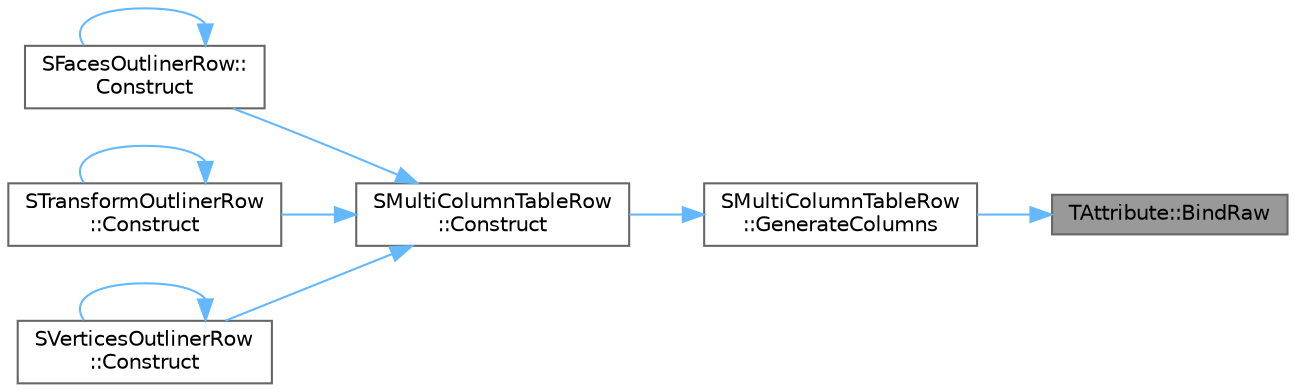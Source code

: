 digraph "TAttribute::BindRaw"
{
 // INTERACTIVE_SVG=YES
 // LATEX_PDF_SIZE
  bgcolor="transparent";
  edge [fontname=Helvetica,fontsize=10,labelfontname=Helvetica,labelfontsize=10];
  node [fontname=Helvetica,fontsize=10,shape=box,height=0.2,width=0.4];
  rankdir="RL";
  Node1 [id="Node000001",label="TAttribute::BindRaw",height=0.2,width=0.4,color="gray40", fillcolor="grey60", style="filled", fontcolor="black",tooltip="Binds an arbitrary function that will be called to generate this attribute's value on demand."];
  Node1 -> Node2 [id="edge1_Node000001_Node000002",dir="back",color="steelblue1",style="solid",tooltip=" "];
  Node2 [id="Node000002",label="SMultiColumnTableRow\l::GenerateColumns",height=0.2,width=0.4,color="grey40", fillcolor="white", style="filled",URL="$d9/dd3/classSMultiColumnTableRow.html#a0f96a9668b078062d5ccca6bb50dd83e",tooltip=" "];
  Node2 -> Node3 [id="edge2_Node000002_Node000003",dir="back",color="steelblue1",style="solid",tooltip=" "];
  Node3 [id="Node000003",label="SMultiColumnTableRow\l::Construct",height=0.2,width=0.4,color="grey40", fillcolor="white", style="filled",URL="$d9/dd3/classSMultiColumnTableRow.html#a02243e1dfa8389d8210e61ffc0a0e606",tooltip=" "];
  Node3 -> Node4 [id="edge3_Node000003_Node000004",dir="back",color="steelblue1",style="solid",tooltip=" "];
  Node4 [id="Node000004",label="SFacesOutlinerRow::\lConstruct",height=0.2,width=0.4,color="grey40", fillcolor="white", style="filled",URL="$dc/dfc/classSFacesOutlinerRow.html#a2fa97069f636abff5f8ed28599d0ea32",tooltip=" "];
  Node4 -> Node4 [id="edge4_Node000004_Node000004",dir="back",color="steelblue1",style="solid",tooltip=" "];
  Node3 -> Node5 [id="edge5_Node000003_Node000005",dir="back",color="steelblue1",style="solid",tooltip=" "];
  Node5 [id="Node000005",label="STransformOutlinerRow\l::Construct",height=0.2,width=0.4,color="grey40", fillcolor="white", style="filled",URL="$df/d2d/classSTransformOutlinerRow.html#a9f4f02c13519a240f92f613650d26df1",tooltip=" "];
  Node5 -> Node5 [id="edge6_Node000005_Node000005",dir="back",color="steelblue1",style="solid",tooltip=" "];
  Node3 -> Node6 [id="edge7_Node000003_Node000006",dir="back",color="steelblue1",style="solid",tooltip=" "];
  Node6 [id="Node000006",label="SVerticesOutlinerRow\l::Construct",height=0.2,width=0.4,color="grey40", fillcolor="white", style="filled",URL="$de/dba/classSVerticesOutlinerRow.html#a27e257a567947bdbbf75353f4a1ff948",tooltip=" "];
  Node6 -> Node6 [id="edge8_Node000006_Node000006",dir="back",color="steelblue1",style="solid",tooltip=" "];
}

